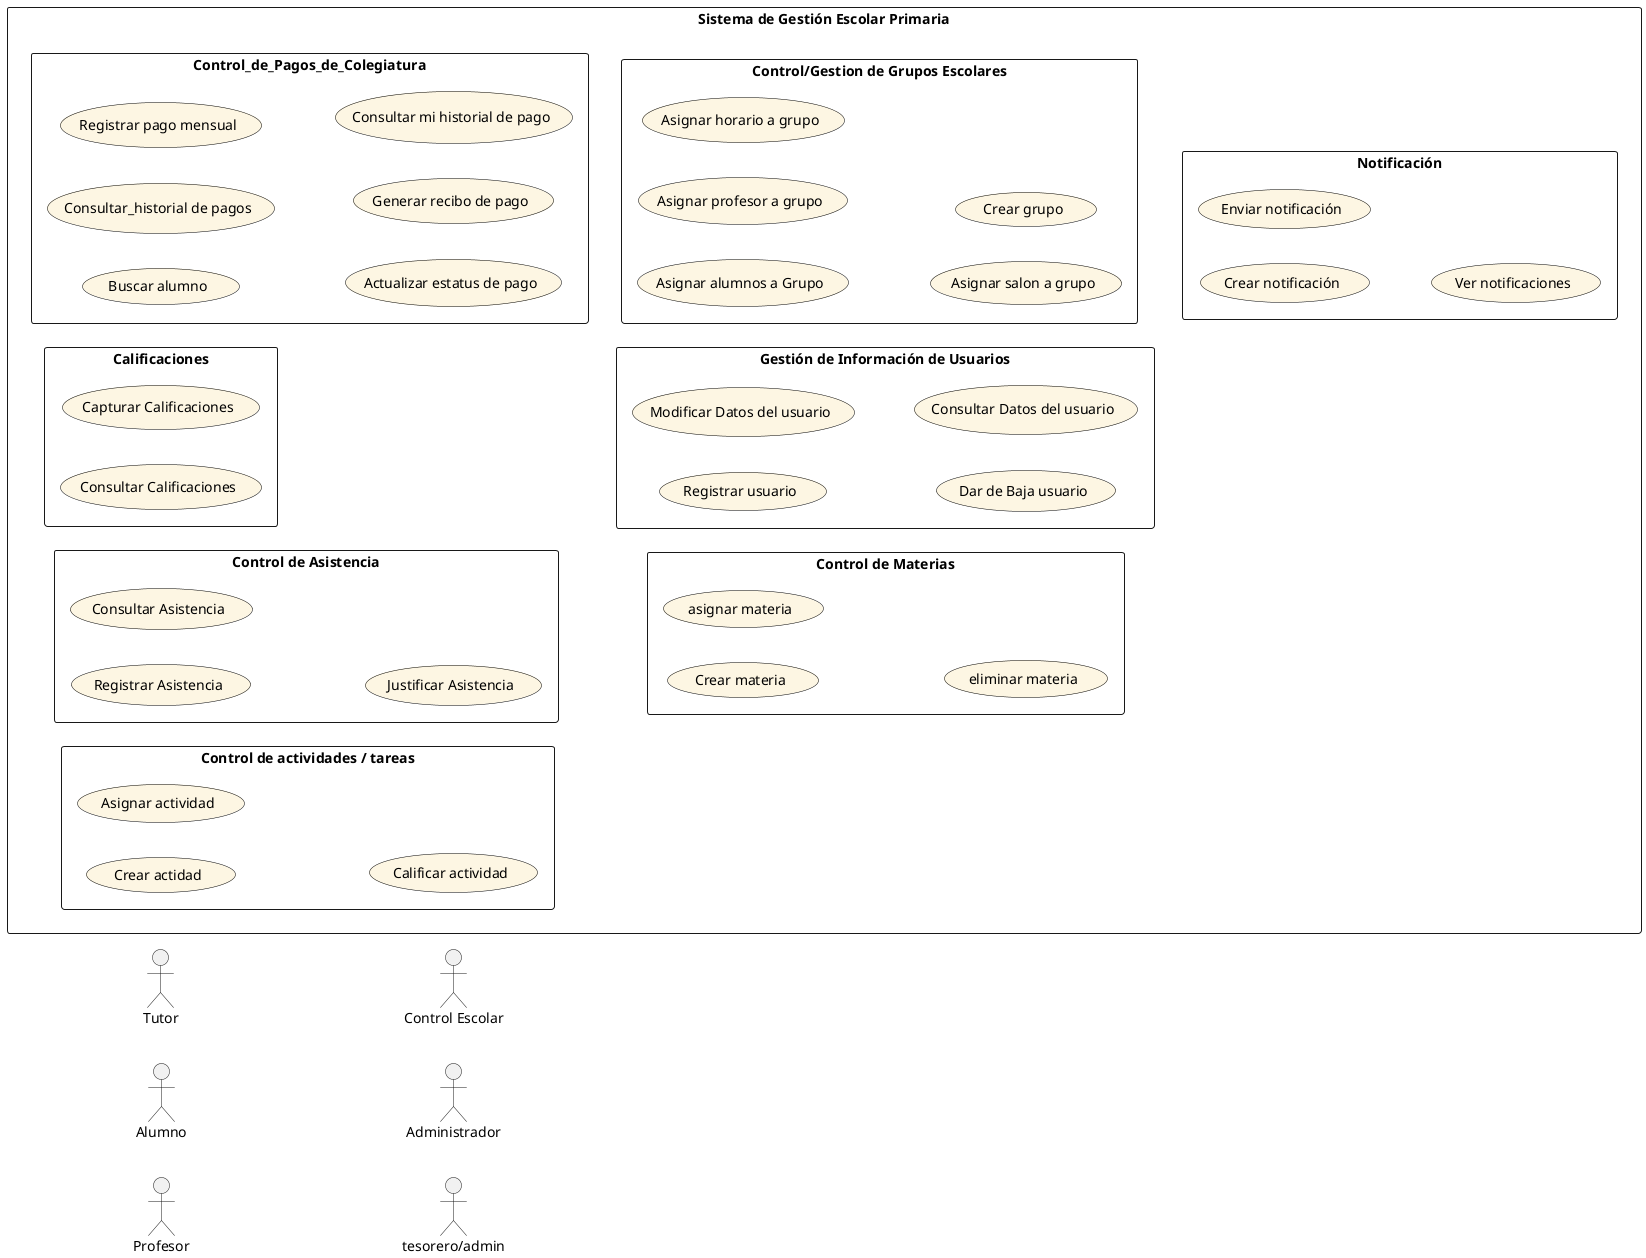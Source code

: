 @startuml
left to right direction
skinparam packageStyle rectangle
skinparam usecase {
  BackgroundColor #FDF6E3
  BorderColor Black
  ArrowColor Black
}

actor Tutor as T
actor Alumno as AL
actor Profesor as P
actor "Control Escolar" as CE
actor Administrador as A
actor "tesorero/admin" as Cuentas

rectangle "Sistema de Gestión Escolar Primaria" {

  package "Control_de_Pagos_de_Colegiatura" {
  usecase "Buscar alumno" as UC50
  usecase "Consultar_historial de pagos" as UC51
  usecase "Registrar pago mensual" as UC52
  usecase "Actualizar estatus de pago" as UC53
  usecase "Generar recibo de pago" as UC54
  usecase "Consultar mi historial de pago" as UC55
   }



  

  package "Calificaciones" {
    usecase "Capturar Calificaciones" as UC10
    usecase "Consultar Calificaciones" as UC11
  }

  package "Control de Asistencia" {
    usecase "Registrar Asistencia" as UC8
    usecase "Consultar Asistencia" as UC9
    usecase "Justificar Asistencia" as UC24
  }

  package "Control de actividades / tareas" {
    usecase "Crear actidad" as UC15
    usecase "Asignar actividad" as UC16
    usecase "Calificar actividad" as UC17
  }

  package "Control/Gestion de Grupos Escolares" {
   
  usecase "Asignar alumnos a Grupo" as UC101
  usecase "Asignar profesor a grupo" as UC202
  usecase "Asignar horario a grupo" as UC303
  usecase "Asignar salon a grupo"  as UC404 
  usecase "Crear grupo" as UC5
  }

  package "Gestión de Información de Usuarios" {
    usecase "Registrar usuario" as UC1
    usecase "Modificar Datos del usuario" as UC2
    usecase "Dar de Baja usuario" as UC3
    usecase "Consultar Datos del usuario" as UC4
  }

  package "Control de Materias" {
    usecase "Crear materia" as UC21
    usecase "asignar materia" as UC22
    usecase "eliminar materia" as UC23
  }

  package "Notificación" {
    usecase "Crear notificación" as UC18
    usecase "Enviar notificación" as UC19
    usecase "Ver notificaciones" as UC20
  }
}

' Relaciones con actores

@enduml